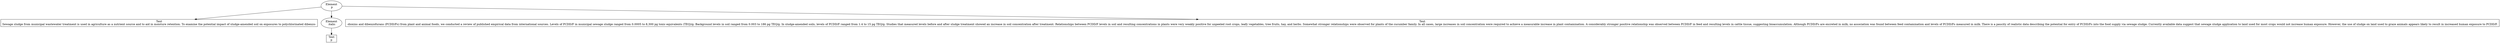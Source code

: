 
  digraph XMLDoc {
  idp140695157168656  [shape=oval, label="Element\n p"]
  idp140695645230352  [shape=box, label="Text\nSewage sludge from municipal wastewater treatment is used in agriculture as a nutrient source and to aid in moisture retention. To examine the potential impact of sludge-amended soil on exposures to polychlorinated dibenzo-"];
  idp140695157168656  -> idp140695645230352;
  idp140695645310832  [shape=oval, label="Element\n italic"]
  idp140695645239584  [shape=box, label="Text\np"];
  idp140695645310832  -> idp140695645239584;
  idp140695157168656  -> idp140695645310832;
  idp140695645235168  [shape=box, label="Text\n-dioxins and dibenzofurans (PCDD/Fs) from plant and animal foods, we conducted a review of published empirical data from international sources. Levels of PCDD/F in municipal sewage sludge ranged from 0.0005 to 8,300 pg toxic equivalents (TEQ)/g. Background levels in soil ranged from 0.003 to 186 pg TEQ/g. In sludge-amended soils, levels of PCDD/F ranged from 1.4 to 15 pg TEQ/g. Studies that measured levels before and after sludge treatment showed an increase in soil concentration after treatment. Relationships between PCDD/F levels in soil and resulting concentrations in plants were very weakly positive for unpeeled root crops, leafy vegetables, tree fruits, hay, and herbs. Somewhat stronger relationships were observed for plants of the cucumber family. In all cases, large increases in soil concentration were required to achieve a measurable increase in plant contamination. A considerably stronger positive relationship was observed between PCDD/F in feed and resulting levels in cattle tissue, suggesting bioaccumulation. Although PCDD/Fs are excreted in milk, no association was found between feed contamination and levels of PCDD/Fs measured in milk. There is a paucity of realistic data describing the potential for entry of PCDD/Fs into the food supply via sewage sludge. Currently available data suggest that sewage sludge application to land used for most crops would not increase human exposure. However, the use of sludge on land used to graze animals appears likely to result in increased human exposure to PCDD/F."];
  idp140695157168656  -> idp140695645235168;
  
  }
